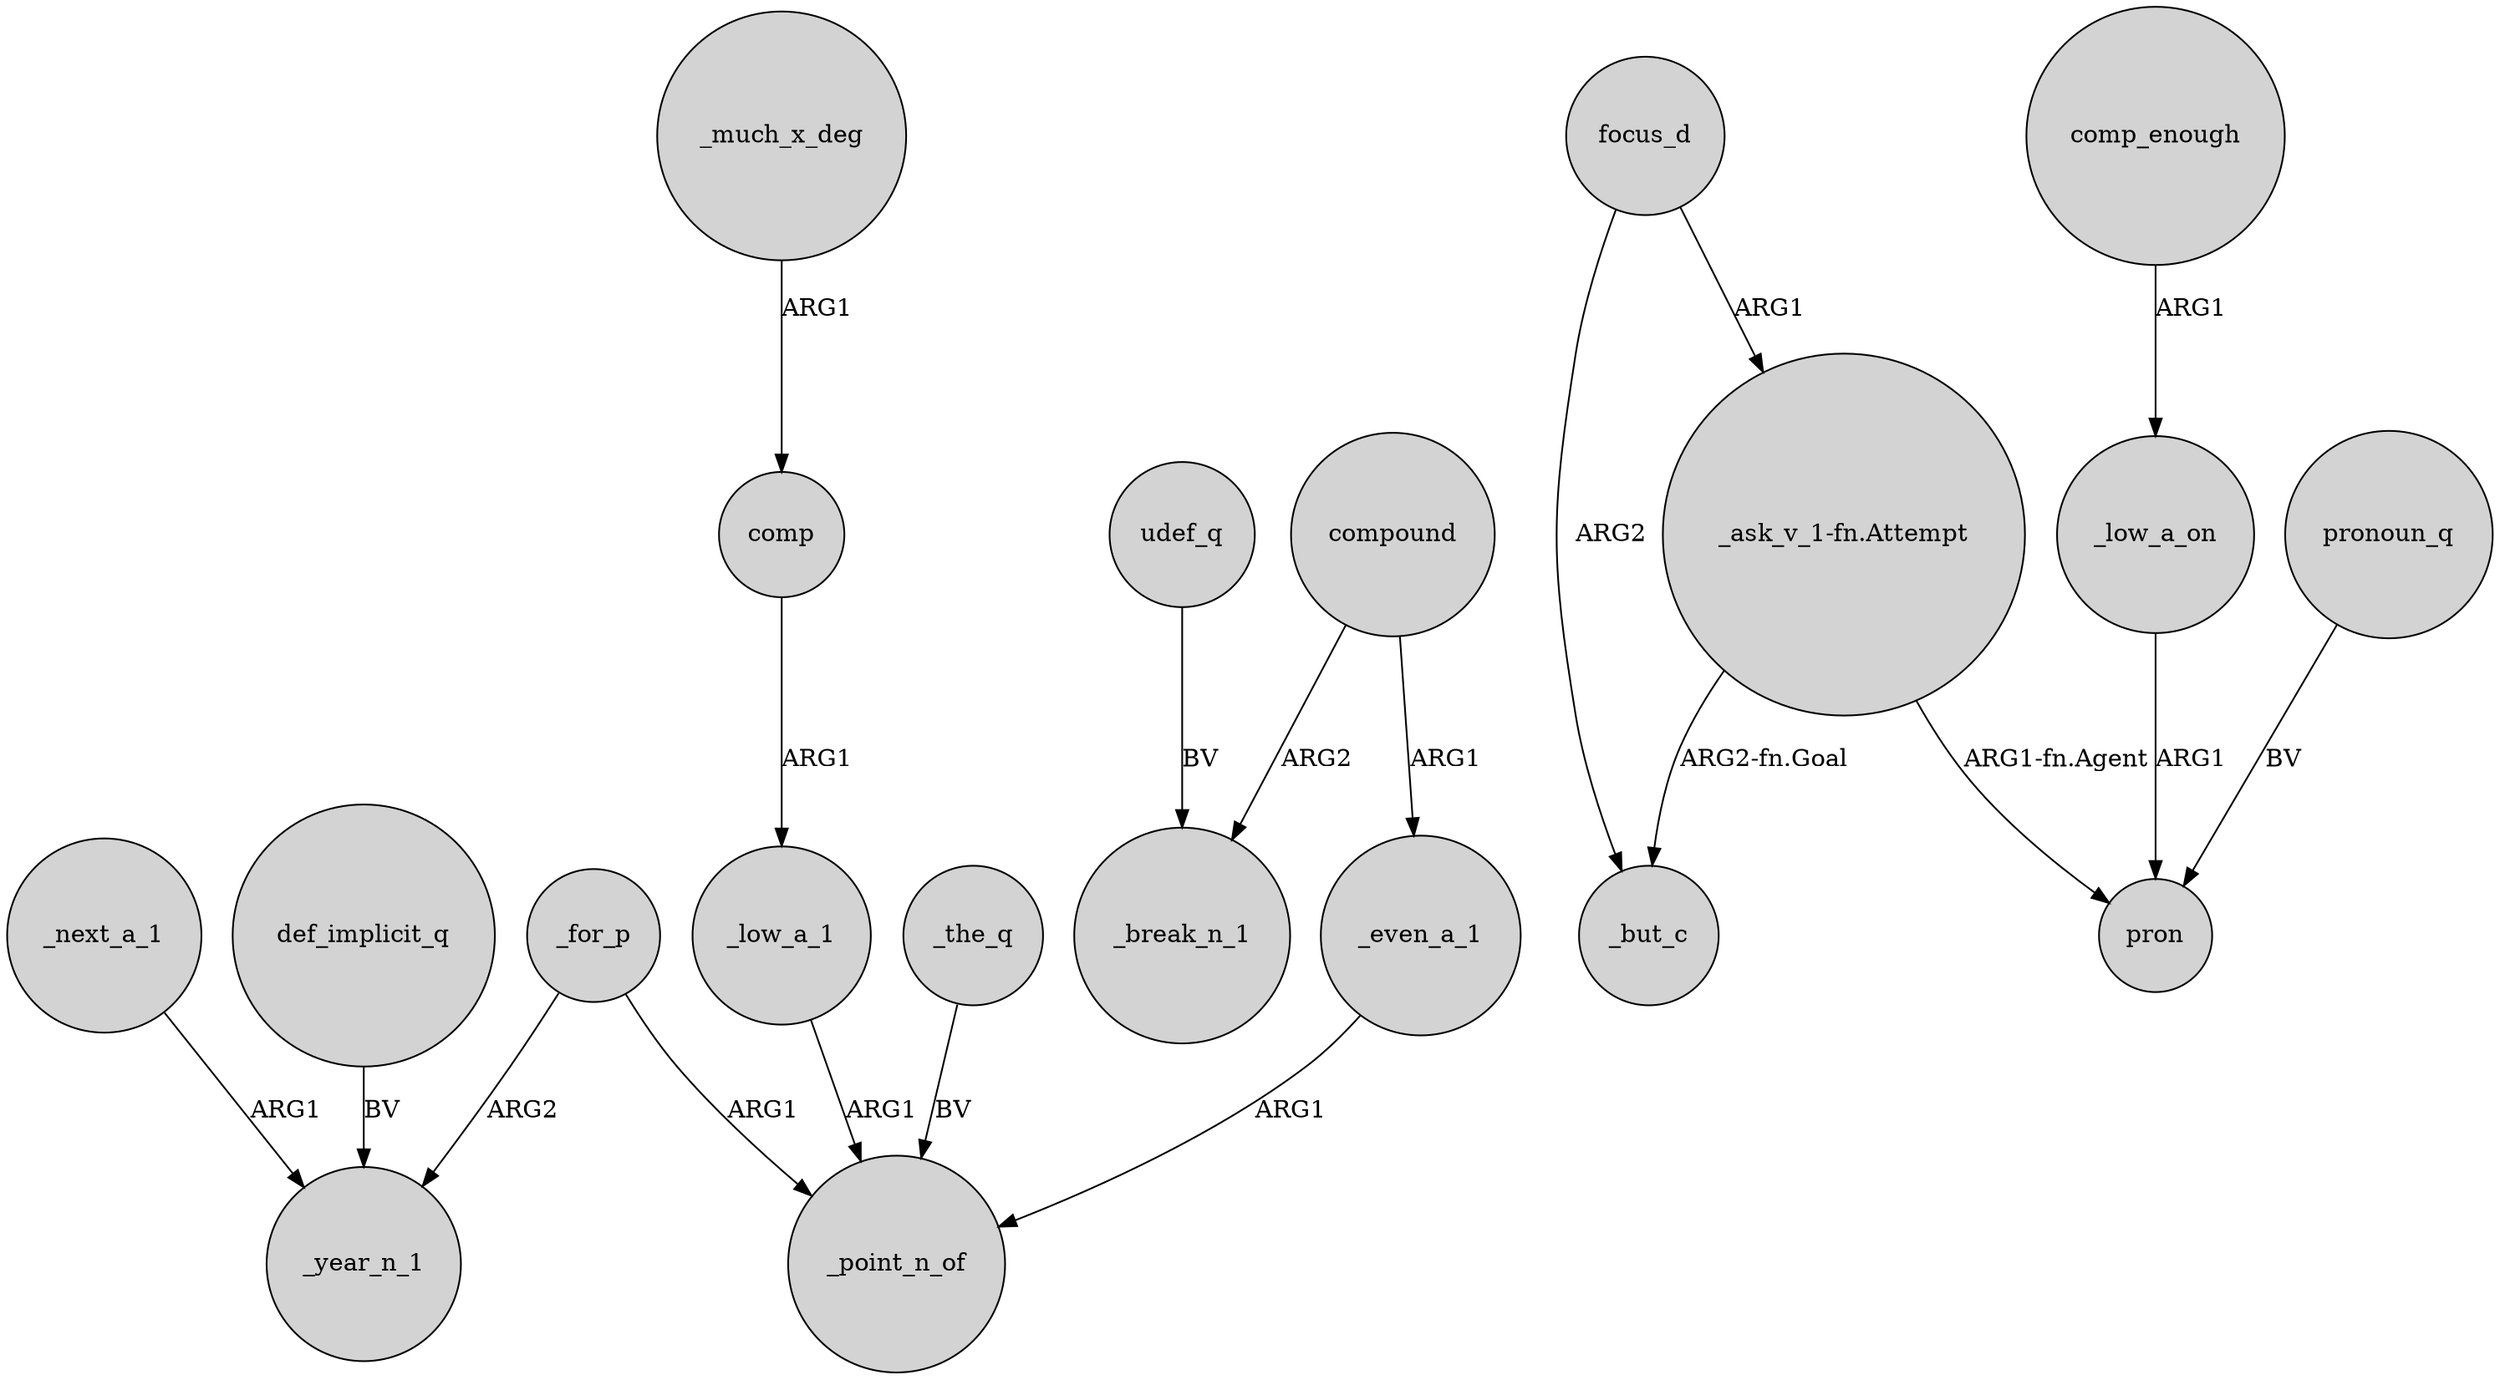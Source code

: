 digraph {
	node [shape=circle style=filled]
	comp -> _low_a_1 [label=ARG1]
	def_implicit_q -> _year_n_1 [label=BV]
	focus_d -> _but_c [label=ARG2]
	_the_q -> _point_n_of [label=BV]
	comp_enough -> _low_a_on [label=ARG1]
	_for_p -> _point_n_of [label=ARG1]
	_low_a_on -> pron [label=ARG1]
	_even_a_1 -> _point_n_of [label=ARG1]
	"_ask_v_1-fn.Attempt" -> _but_c [label="ARG2-fn.Goal"]
	pronoun_q -> pron [label=BV]
	"_ask_v_1-fn.Attempt" -> pron [label="ARG1-fn.Agent"]
	focus_d -> "_ask_v_1-fn.Attempt" [label=ARG1]
	udef_q -> _break_n_1 [label=BV]
	_low_a_1 -> _point_n_of [label=ARG1]
	_for_p -> _year_n_1 [label=ARG2]
	_next_a_1 -> _year_n_1 [label=ARG1]
	compound -> _break_n_1 [label=ARG2]
	_much_x_deg -> comp [label=ARG1]
	compound -> _even_a_1 [label=ARG1]
}
